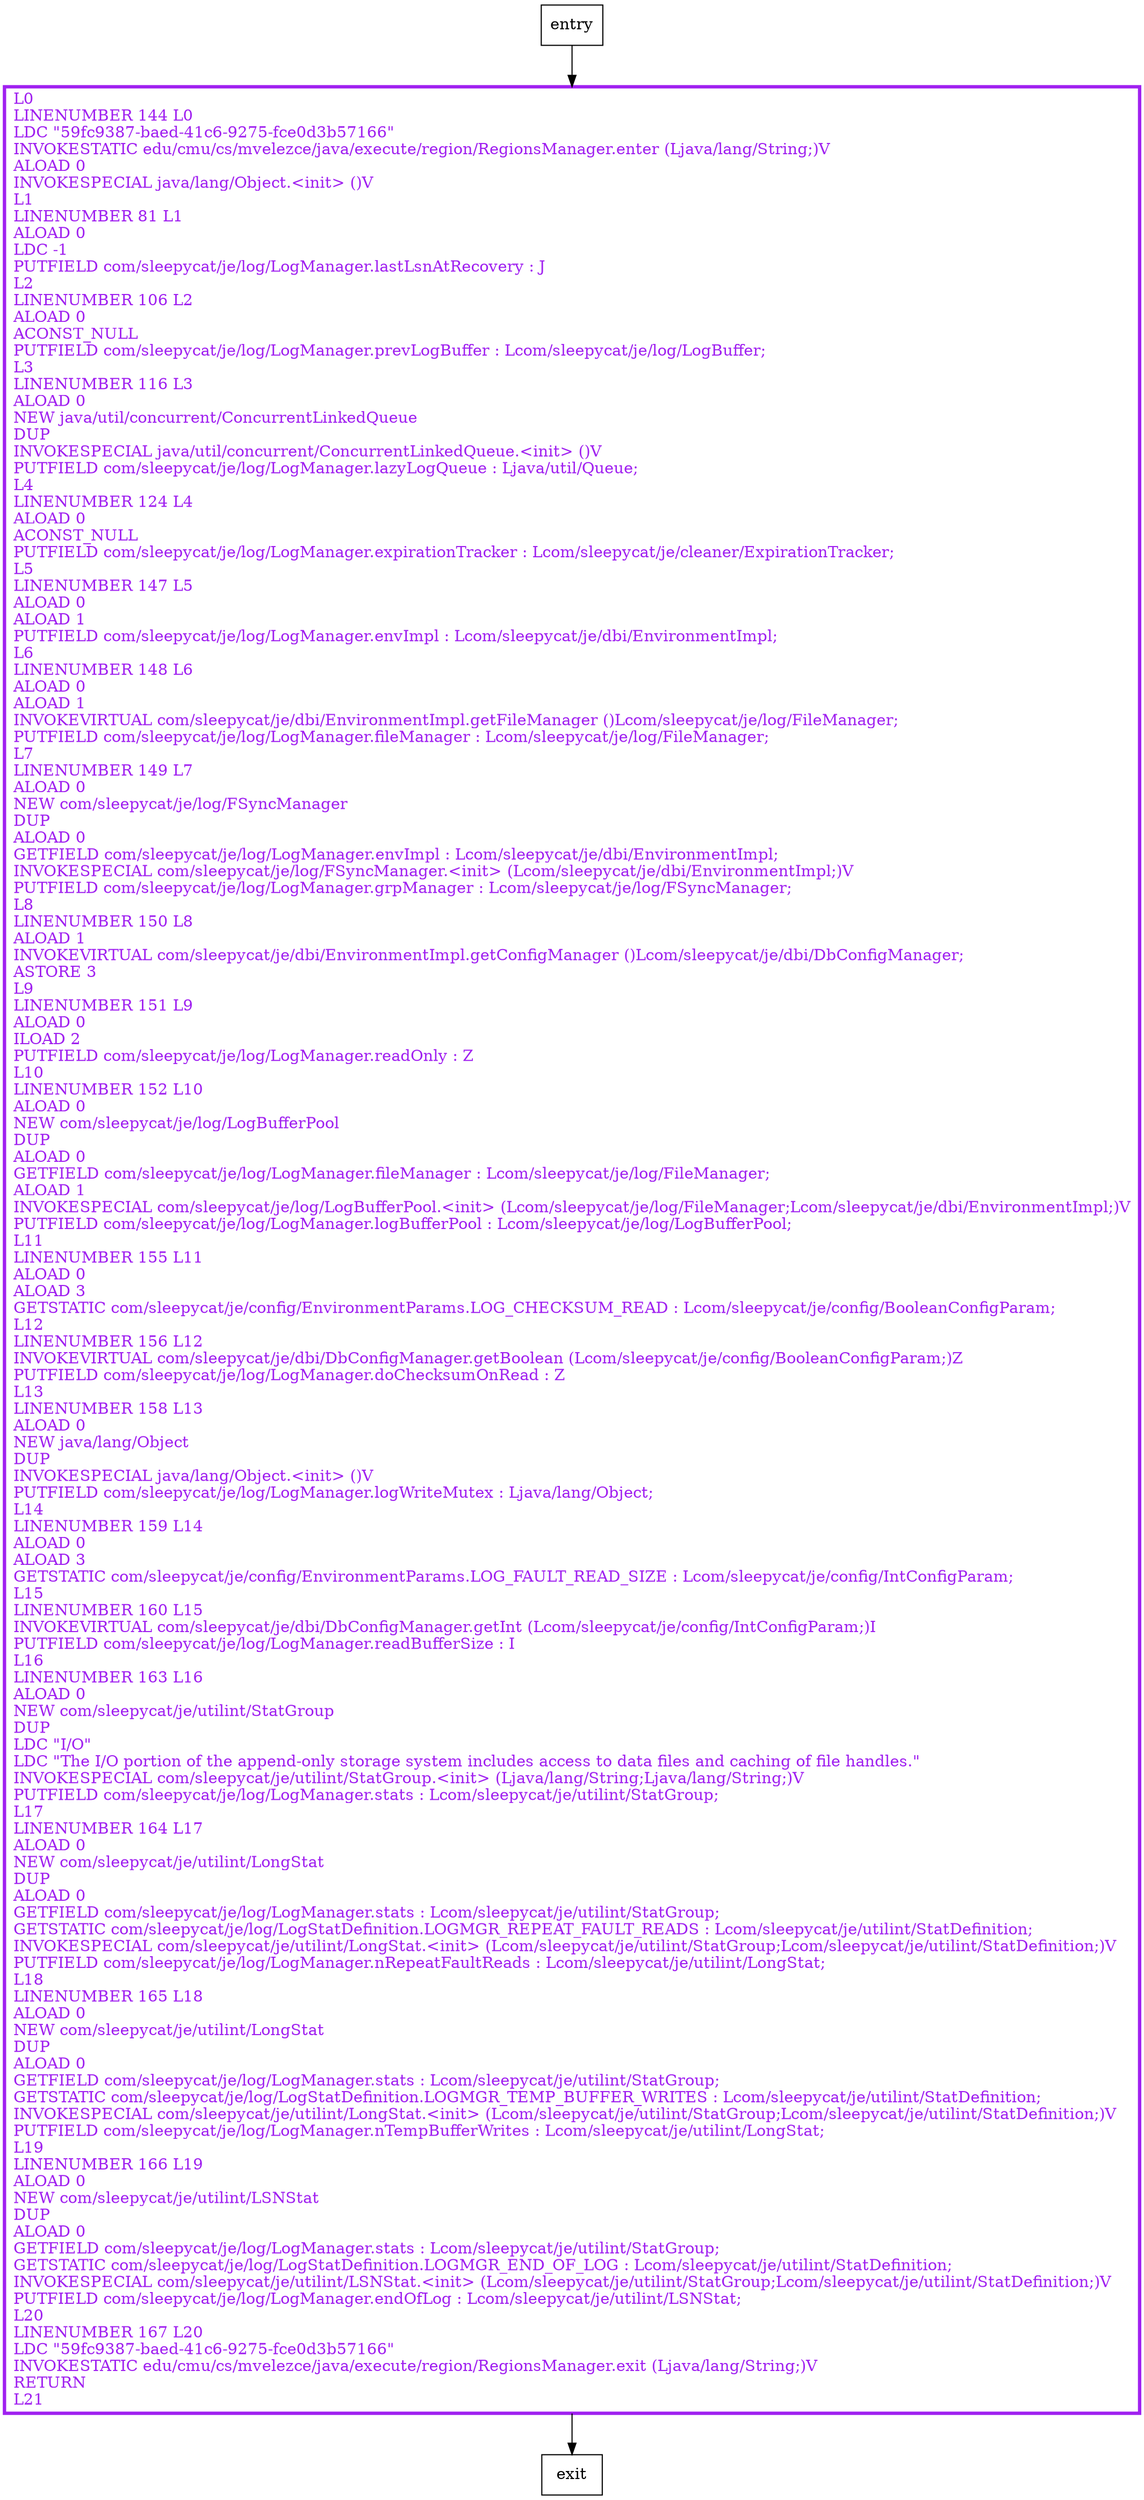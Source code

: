 digraph <init> {
node [shape=record];
1479525563 [label="L0\lLINENUMBER 144 L0\lLDC \"59fc9387-baed-41c6-9275-fce0d3b57166\"\lINVOKESTATIC edu/cmu/cs/mvelezce/java/execute/region/RegionsManager.enter (Ljava/lang/String;)V\lALOAD 0\lINVOKESPECIAL java/lang/Object.\<init\> ()V\lL1\lLINENUMBER 81 L1\lALOAD 0\lLDC -1\lPUTFIELD com/sleepycat/je/log/LogManager.lastLsnAtRecovery : J\lL2\lLINENUMBER 106 L2\lALOAD 0\lACONST_NULL\lPUTFIELD com/sleepycat/je/log/LogManager.prevLogBuffer : Lcom/sleepycat/je/log/LogBuffer;\lL3\lLINENUMBER 116 L3\lALOAD 0\lNEW java/util/concurrent/ConcurrentLinkedQueue\lDUP\lINVOKESPECIAL java/util/concurrent/ConcurrentLinkedQueue.\<init\> ()V\lPUTFIELD com/sleepycat/je/log/LogManager.lazyLogQueue : Ljava/util/Queue;\lL4\lLINENUMBER 124 L4\lALOAD 0\lACONST_NULL\lPUTFIELD com/sleepycat/je/log/LogManager.expirationTracker : Lcom/sleepycat/je/cleaner/ExpirationTracker;\lL5\lLINENUMBER 147 L5\lALOAD 0\lALOAD 1\lPUTFIELD com/sleepycat/je/log/LogManager.envImpl : Lcom/sleepycat/je/dbi/EnvironmentImpl;\lL6\lLINENUMBER 148 L6\lALOAD 0\lALOAD 1\lINVOKEVIRTUAL com/sleepycat/je/dbi/EnvironmentImpl.getFileManager ()Lcom/sleepycat/je/log/FileManager;\lPUTFIELD com/sleepycat/je/log/LogManager.fileManager : Lcom/sleepycat/je/log/FileManager;\lL7\lLINENUMBER 149 L7\lALOAD 0\lNEW com/sleepycat/je/log/FSyncManager\lDUP\lALOAD 0\lGETFIELD com/sleepycat/je/log/LogManager.envImpl : Lcom/sleepycat/je/dbi/EnvironmentImpl;\lINVOKESPECIAL com/sleepycat/je/log/FSyncManager.\<init\> (Lcom/sleepycat/je/dbi/EnvironmentImpl;)V\lPUTFIELD com/sleepycat/je/log/LogManager.grpManager : Lcom/sleepycat/je/log/FSyncManager;\lL8\lLINENUMBER 150 L8\lALOAD 1\lINVOKEVIRTUAL com/sleepycat/je/dbi/EnvironmentImpl.getConfigManager ()Lcom/sleepycat/je/dbi/DbConfigManager;\lASTORE 3\lL9\lLINENUMBER 151 L9\lALOAD 0\lILOAD 2\lPUTFIELD com/sleepycat/je/log/LogManager.readOnly : Z\lL10\lLINENUMBER 152 L10\lALOAD 0\lNEW com/sleepycat/je/log/LogBufferPool\lDUP\lALOAD 0\lGETFIELD com/sleepycat/je/log/LogManager.fileManager : Lcom/sleepycat/je/log/FileManager;\lALOAD 1\lINVOKESPECIAL com/sleepycat/je/log/LogBufferPool.\<init\> (Lcom/sleepycat/je/log/FileManager;Lcom/sleepycat/je/dbi/EnvironmentImpl;)V\lPUTFIELD com/sleepycat/je/log/LogManager.logBufferPool : Lcom/sleepycat/je/log/LogBufferPool;\lL11\lLINENUMBER 155 L11\lALOAD 0\lALOAD 3\lGETSTATIC com/sleepycat/je/config/EnvironmentParams.LOG_CHECKSUM_READ : Lcom/sleepycat/je/config/BooleanConfigParam;\lL12\lLINENUMBER 156 L12\lINVOKEVIRTUAL com/sleepycat/je/dbi/DbConfigManager.getBoolean (Lcom/sleepycat/je/config/BooleanConfigParam;)Z\lPUTFIELD com/sleepycat/je/log/LogManager.doChecksumOnRead : Z\lL13\lLINENUMBER 158 L13\lALOAD 0\lNEW java/lang/Object\lDUP\lINVOKESPECIAL java/lang/Object.\<init\> ()V\lPUTFIELD com/sleepycat/je/log/LogManager.logWriteMutex : Ljava/lang/Object;\lL14\lLINENUMBER 159 L14\lALOAD 0\lALOAD 3\lGETSTATIC com/sleepycat/je/config/EnvironmentParams.LOG_FAULT_READ_SIZE : Lcom/sleepycat/je/config/IntConfigParam;\lL15\lLINENUMBER 160 L15\lINVOKEVIRTUAL com/sleepycat/je/dbi/DbConfigManager.getInt (Lcom/sleepycat/je/config/IntConfigParam;)I\lPUTFIELD com/sleepycat/je/log/LogManager.readBufferSize : I\lL16\lLINENUMBER 163 L16\lALOAD 0\lNEW com/sleepycat/je/utilint/StatGroup\lDUP\lLDC \"I/O\"\lLDC \"The I/O portion of the append-only storage system includes access to data files and caching of file handles.\"\lINVOKESPECIAL com/sleepycat/je/utilint/StatGroup.\<init\> (Ljava/lang/String;Ljava/lang/String;)V\lPUTFIELD com/sleepycat/je/log/LogManager.stats : Lcom/sleepycat/je/utilint/StatGroup;\lL17\lLINENUMBER 164 L17\lALOAD 0\lNEW com/sleepycat/je/utilint/LongStat\lDUP\lALOAD 0\lGETFIELD com/sleepycat/je/log/LogManager.stats : Lcom/sleepycat/je/utilint/StatGroup;\lGETSTATIC com/sleepycat/je/log/LogStatDefinition.LOGMGR_REPEAT_FAULT_READS : Lcom/sleepycat/je/utilint/StatDefinition;\lINVOKESPECIAL com/sleepycat/je/utilint/LongStat.\<init\> (Lcom/sleepycat/je/utilint/StatGroup;Lcom/sleepycat/je/utilint/StatDefinition;)V\lPUTFIELD com/sleepycat/je/log/LogManager.nRepeatFaultReads : Lcom/sleepycat/je/utilint/LongStat;\lL18\lLINENUMBER 165 L18\lALOAD 0\lNEW com/sleepycat/je/utilint/LongStat\lDUP\lALOAD 0\lGETFIELD com/sleepycat/je/log/LogManager.stats : Lcom/sleepycat/je/utilint/StatGroup;\lGETSTATIC com/sleepycat/je/log/LogStatDefinition.LOGMGR_TEMP_BUFFER_WRITES : Lcom/sleepycat/je/utilint/StatDefinition;\lINVOKESPECIAL com/sleepycat/je/utilint/LongStat.\<init\> (Lcom/sleepycat/je/utilint/StatGroup;Lcom/sleepycat/je/utilint/StatDefinition;)V\lPUTFIELD com/sleepycat/je/log/LogManager.nTempBufferWrites : Lcom/sleepycat/je/utilint/LongStat;\lL19\lLINENUMBER 166 L19\lALOAD 0\lNEW com/sleepycat/je/utilint/LSNStat\lDUP\lALOAD 0\lGETFIELD com/sleepycat/je/log/LogManager.stats : Lcom/sleepycat/je/utilint/StatGroup;\lGETSTATIC com/sleepycat/je/log/LogStatDefinition.LOGMGR_END_OF_LOG : Lcom/sleepycat/je/utilint/StatDefinition;\lINVOKESPECIAL com/sleepycat/je/utilint/LSNStat.\<init\> (Lcom/sleepycat/je/utilint/StatGroup;Lcom/sleepycat/je/utilint/StatDefinition;)V\lPUTFIELD com/sleepycat/je/log/LogManager.endOfLog : Lcom/sleepycat/je/utilint/LSNStat;\lL20\lLINENUMBER 167 L20\lLDC \"59fc9387-baed-41c6-9275-fce0d3b57166\"\lINVOKESTATIC edu/cmu/cs/mvelezce/java/execute/region/RegionsManager.exit (Ljava/lang/String;)V\lRETURN\lL21\l"];
entry;
exit;
entry -> 1479525563
1479525563 -> exit
1479525563[fontcolor="purple", penwidth=3, color="purple"];
}
